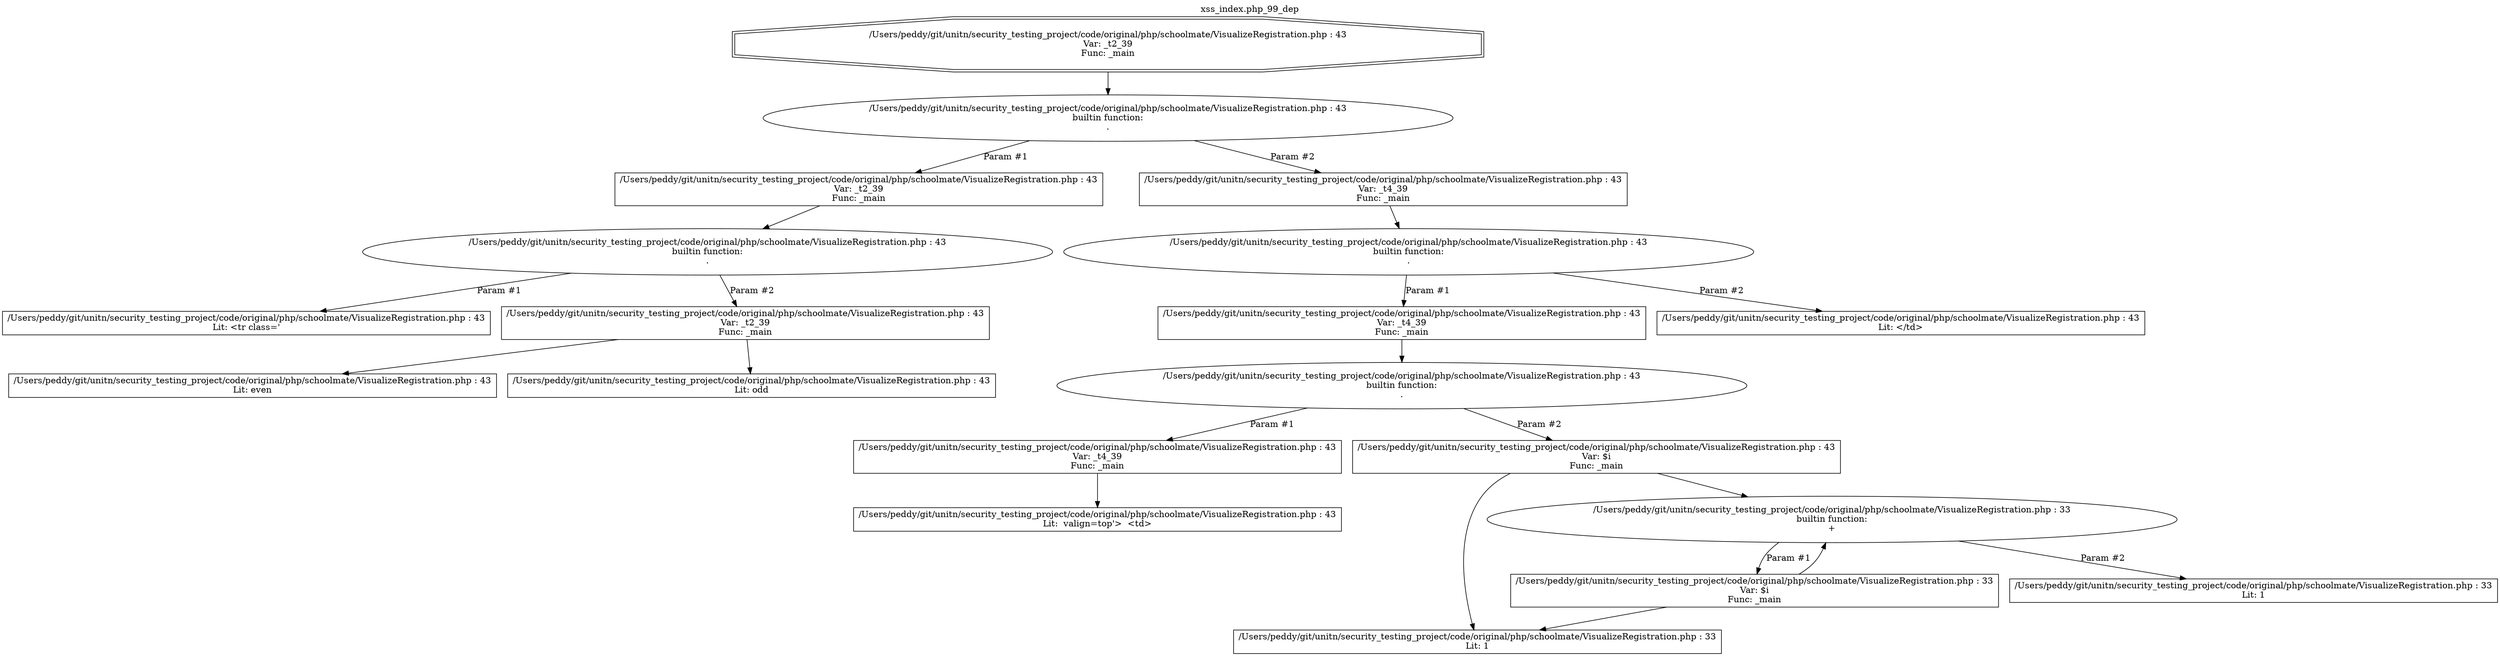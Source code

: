 digraph cfg {
  label="xss_index.php_99_dep";
  labelloc=t;
  n1 [shape=doubleoctagon, label="/Users/peddy/git/unitn/security_testing_project/code/original/php/schoolmate/VisualizeRegistration.php : 43\nVar: _t2_39\nFunc: _main\n"];
  n2 [shape=ellipse, label="/Users/peddy/git/unitn/security_testing_project/code/original/php/schoolmate/VisualizeRegistration.php : 43\nbuiltin function:\n.\n"];
  n3 [shape=box, label="/Users/peddy/git/unitn/security_testing_project/code/original/php/schoolmate/VisualizeRegistration.php : 43\nVar: _t2_39\nFunc: _main\n"];
  n4 [shape=ellipse, label="/Users/peddy/git/unitn/security_testing_project/code/original/php/schoolmate/VisualizeRegistration.php : 43\nbuiltin function:\n.\n"];
  n5 [shape=box, label="/Users/peddy/git/unitn/security_testing_project/code/original/php/schoolmate/VisualizeRegistration.php : 43\nLit: <tr class='\n"];
  n6 [shape=box, label="/Users/peddy/git/unitn/security_testing_project/code/original/php/schoolmate/VisualizeRegistration.php : 43\nVar: _t2_39\nFunc: _main\n"];
  n7 [shape=box, label="/Users/peddy/git/unitn/security_testing_project/code/original/php/schoolmate/VisualizeRegistration.php : 43\nLit: even\n"];
  n8 [shape=box, label="/Users/peddy/git/unitn/security_testing_project/code/original/php/schoolmate/VisualizeRegistration.php : 43\nLit: odd\n"];
  n9 [shape=box, label="/Users/peddy/git/unitn/security_testing_project/code/original/php/schoolmate/VisualizeRegistration.php : 43\nVar: _t4_39\nFunc: _main\n"];
  n10 [shape=ellipse, label="/Users/peddy/git/unitn/security_testing_project/code/original/php/schoolmate/VisualizeRegistration.php : 43\nbuiltin function:\n.\n"];
  n11 [shape=box, label="/Users/peddy/git/unitn/security_testing_project/code/original/php/schoolmate/VisualizeRegistration.php : 43\nVar: _t4_39\nFunc: _main\n"];
  n12 [shape=ellipse, label="/Users/peddy/git/unitn/security_testing_project/code/original/php/schoolmate/VisualizeRegistration.php : 43\nbuiltin function:\n.\n"];
  n13 [shape=box, label="/Users/peddy/git/unitn/security_testing_project/code/original/php/schoolmate/VisualizeRegistration.php : 43\nVar: _t4_39\nFunc: _main\n"];
  n14 [shape=box, label="/Users/peddy/git/unitn/security_testing_project/code/original/php/schoolmate/VisualizeRegistration.php : 43\nLit:  valign=top'>  <td>\n"];
  n15 [shape=box, label="/Users/peddy/git/unitn/security_testing_project/code/original/php/schoolmate/VisualizeRegistration.php : 43\nVar: $i\nFunc: _main\n"];
  n16 [shape=box, label="/Users/peddy/git/unitn/security_testing_project/code/original/php/schoolmate/VisualizeRegistration.php : 33\nLit: 1\n"];
  n17 [shape=ellipse, label="/Users/peddy/git/unitn/security_testing_project/code/original/php/schoolmate/VisualizeRegistration.php : 33\nbuiltin function:\n+\n"];
  n18 [shape=box, label="/Users/peddy/git/unitn/security_testing_project/code/original/php/schoolmate/VisualizeRegistration.php : 33\nVar: $i\nFunc: _main\n"];
  n19 [shape=box, label="/Users/peddy/git/unitn/security_testing_project/code/original/php/schoolmate/VisualizeRegistration.php : 33\nLit: 1\n"];
  n20 [shape=box, label="/Users/peddy/git/unitn/security_testing_project/code/original/php/schoolmate/VisualizeRegistration.php : 43\nLit: </td>\n"];
  n1 -> n2;
  n3 -> n4;
  n4 -> n5[label="Param #1"];
  n4 -> n6[label="Param #2"];
  n6 -> n7;
  n6 -> n8;
  n2 -> n3[label="Param #1"];
  n2 -> n9[label="Param #2"];
  n9 -> n10;
  n11 -> n12;
  n13 -> n14;
  n12 -> n13[label="Param #1"];
  n12 -> n15[label="Param #2"];
  n15 -> n16;
  n15 -> n17;
  n18 -> n16;
  n18 -> n17;
  n17 -> n18[label="Param #1"];
  n17 -> n19[label="Param #2"];
  n10 -> n11[label="Param #1"];
  n10 -> n20[label="Param #2"];
}
